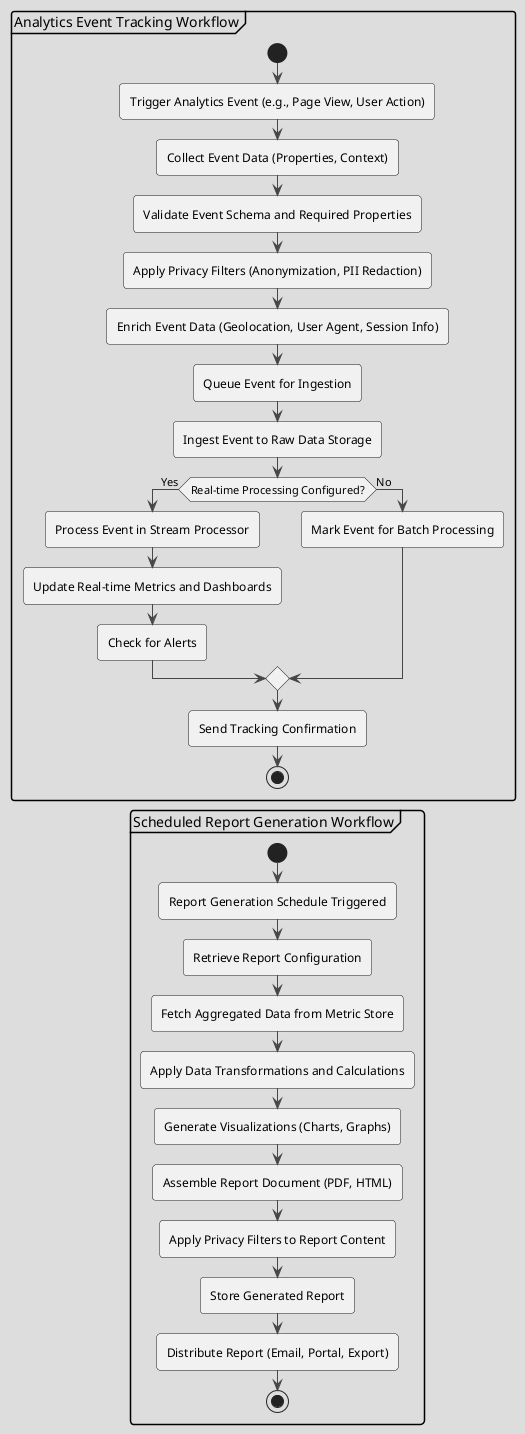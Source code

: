 @startuml
!theme toy

partition "Analytics Event Tracking Workflow" {
    start
    :Trigger Analytics Event (e.g., Page View, User Action);
    :Collect Event Data (Properties, Context);
    :Validate Event Schema and Required Properties;
    :Apply Privacy Filters (Anonymization, PII Redaction);
    :Enrich Event Data (Geolocation, User Agent, Session Info);
    :Queue Event for Ingestion;
    :Ingest Event to Raw Data Storage;
    if (Real-time Processing Configured?) then (Yes)
        :Process Event in Stream Processor;
        :Update Real-time Metrics and Dashboards;
        :Check for Alerts;
    else (No)
        :Mark Event for Batch Processing;
    endif
    :Send Tracking Confirmation;
    stop
}

partition "Scheduled Report Generation Workflow" {
    start
    :Report Generation Schedule Triggered;
    :Retrieve Report Configuration;
    :Fetch Aggregated Data from Metric Store;
    :Apply Data Transformations and Calculations;
    :Generate Visualizations (Charts, Graphs);
    :Assemble Report Document (PDF, HTML);
    :Apply Privacy Filters to Report Content;
    :Store Generated Report;
    :Distribute Report (Email, Portal, Export);
    stop
}

@enduml
